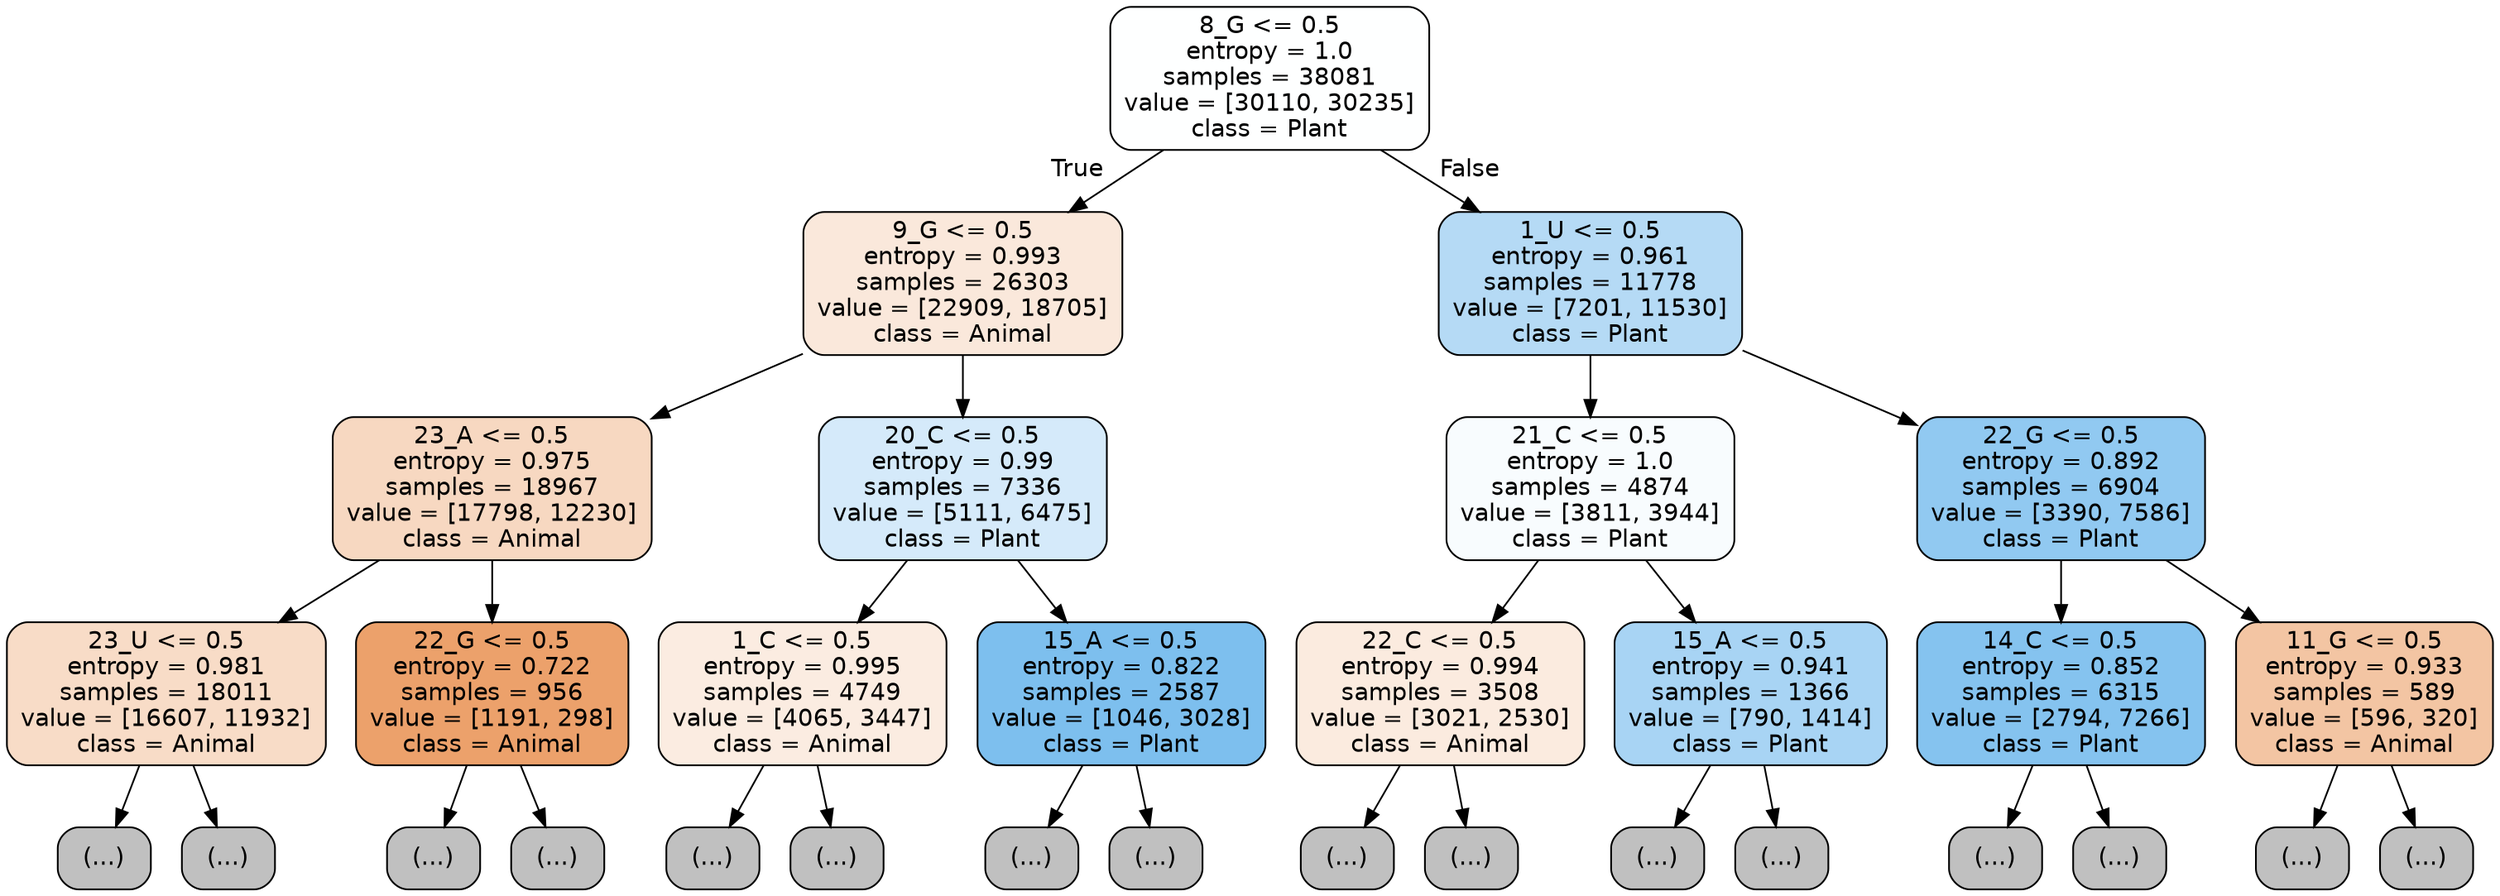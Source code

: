 digraph Tree {
node [shape=box, style="filled, rounded", color="black", fontname="helvetica"] ;
edge [fontname="helvetica"] ;
0 [label="8_G <= 0.5\nentropy = 1.0\nsamples = 38081\nvalue = [30110, 30235]\nclass = Plant", fillcolor="#feffff"] ;
1 [label="9_G <= 0.5\nentropy = 0.993\nsamples = 26303\nvalue = [22909, 18705]\nclass = Animal", fillcolor="#fae8db"] ;
0 -> 1 [labeldistance=2.5, labelangle=45, headlabel="True"] ;
2 [label="23_A <= 0.5\nentropy = 0.975\nsamples = 18967\nvalue = [17798, 12230]\nclass = Animal", fillcolor="#f7d8c1"] ;
1 -> 2 ;
3 [label="23_U <= 0.5\nentropy = 0.981\nsamples = 18011\nvalue = [16607, 11932]\nclass = Animal", fillcolor="#f8dcc7"] ;
2 -> 3 ;
4 [label="(...)", fillcolor="#C0C0C0"] ;
3 -> 4 ;
8373 [label="(...)", fillcolor="#C0C0C0"] ;
3 -> 8373 ;
8810 [label="22_G <= 0.5\nentropy = 0.722\nsamples = 956\nvalue = [1191, 298]\nclass = Animal", fillcolor="#eca16b"] ;
2 -> 8810 ;
8811 [label="(...)", fillcolor="#C0C0C0"] ;
8810 -> 8811 ;
9094 [label="(...)", fillcolor="#C0C0C0"] ;
8810 -> 9094 ;
9231 [label="20_C <= 0.5\nentropy = 0.99\nsamples = 7336\nvalue = [5111, 6475]\nclass = Plant", fillcolor="#d5eafa"] ;
1 -> 9231 ;
9232 [label="1_C <= 0.5\nentropy = 0.995\nsamples = 4749\nvalue = [4065, 3447]\nclass = Animal", fillcolor="#fbece1"] ;
9231 -> 9232 ;
9233 [label="(...)", fillcolor="#C0C0C0"] ;
9232 -> 9233 ;
11240 [label="(...)", fillcolor="#C0C0C0"] ;
9232 -> 11240 ;
11671 [label="15_A <= 0.5\nentropy = 0.822\nsamples = 2587\nvalue = [1046, 3028]\nclass = Plant", fillcolor="#7dbfee"] ;
9231 -> 11671 ;
11672 [label="(...)", fillcolor="#C0C0C0"] ;
11671 -> 11672 ;
12211 [label="(...)", fillcolor="#C0C0C0"] ;
11671 -> 12211 ;
12376 [label="1_U <= 0.5\nentropy = 0.961\nsamples = 11778\nvalue = [7201, 11530]\nclass = Plant", fillcolor="#b5daf5"] ;
0 -> 12376 [labeldistance=2.5, labelangle=-45, headlabel="False"] ;
12377 [label="21_C <= 0.5\nentropy = 1.0\nsamples = 4874\nvalue = [3811, 3944]\nclass = Plant", fillcolor="#f8fcfe"] ;
12376 -> 12377 ;
12378 [label="22_C <= 0.5\nentropy = 0.994\nsamples = 3508\nvalue = [3021, 2530]\nclass = Animal", fillcolor="#fbebdf"] ;
12377 -> 12378 ;
12379 [label="(...)", fillcolor="#C0C0C0"] ;
12378 -> 12379 ;
14146 [label="(...)", fillcolor="#C0C0C0"] ;
12378 -> 14146 ;
14397 [label="15_A <= 0.5\nentropy = 0.941\nsamples = 1366\nvalue = [790, 1414]\nclass = Plant", fillcolor="#a8d4f4"] ;
12377 -> 14397 ;
14398 [label="(...)", fillcolor="#C0C0C0"] ;
14397 -> 14398 ;
14809 [label="(...)", fillcolor="#C0C0C0"] ;
14397 -> 14809 ;
14920 [label="22_G <= 0.5\nentropy = 0.892\nsamples = 6904\nvalue = [3390, 7586]\nclass = Plant", fillcolor="#91c9f1"] ;
12376 -> 14920 ;
14921 [label="14_C <= 0.5\nentropy = 0.852\nsamples = 6315\nvalue = [2794, 7266]\nclass = Plant", fillcolor="#85c3ef"] ;
14920 -> 14921 ;
14922 [label="(...)", fillcolor="#C0C0C0"] ;
14921 -> 14922 ;
16309 [label="(...)", fillcolor="#C0C0C0"] ;
14921 -> 16309 ;
16658 [label="11_G <= 0.5\nentropy = 0.933\nsamples = 589\nvalue = [596, 320]\nclass = Animal", fillcolor="#f3c5a3"] ;
14920 -> 16658 ;
16659 [label="(...)", fillcolor="#C0C0C0"] ;
16658 -> 16659 ;
16850 [label="(...)", fillcolor="#C0C0C0"] ;
16658 -> 16850 ;
}